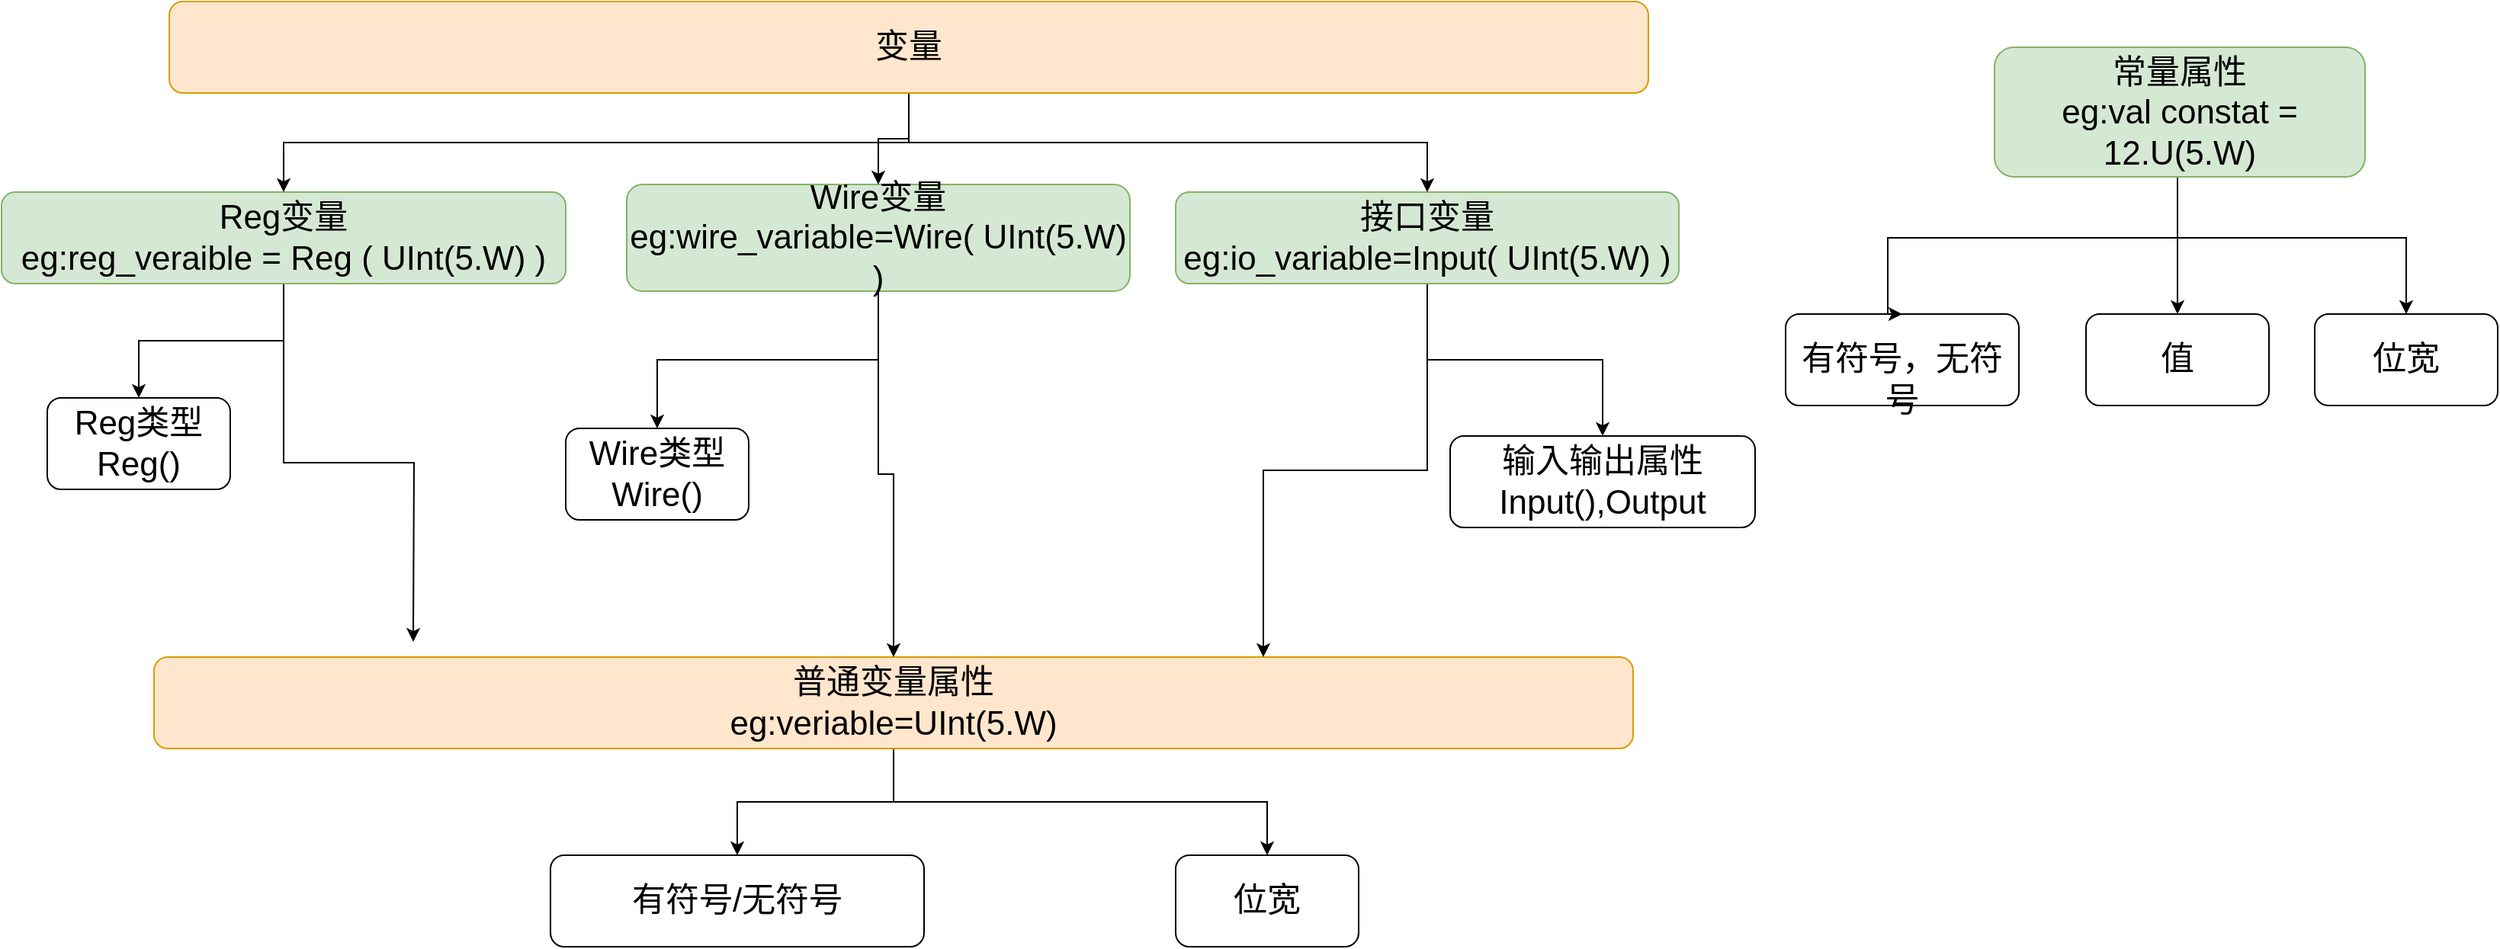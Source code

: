 <mxfile version="24.2.5" type="device">
  <diagram name="第 1 页" id="_qG186nEKhW2wkanjCZE">
    <mxGraphModel dx="3251" dy="1392" grid="1" gridSize="10" guides="1" tooltips="1" connect="1" arrows="1" fold="1" page="1" pageScale="1" pageWidth="827" pageHeight="1169" math="0" shadow="0">
      <root>
        <mxCell id="0" />
        <mxCell id="1" parent="0" />
        <mxCell id="oo9ZUfYBwvSOAuaUVDd_-1" value="位宽" style="rounded=1;whiteSpace=wrap;html=1;fontSize=22;" parent="1" vertex="1">
          <mxGeometry x="690" y="385" width="120" height="60" as="geometry" />
        </mxCell>
        <mxCell id="oo9ZUfYBwvSOAuaUVDd_-2" value="&lt;div style=&quot;font-size: 22px;&quot;&gt;&lt;br style=&quot;font-size: 22px;&quot;&gt;&lt;/div&gt;&lt;div style=&quot;font-size: 22px;&quot;&gt;有符号，无符号&lt;/div&gt;" style="rounded=1;whiteSpace=wrap;html=1;fontSize=22;" parent="1" vertex="1">
          <mxGeometry x="343" y="385" width="153" height="60" as="geometry" />
        </mxCell>
        <mxCell id="oo9ZUfYBwvSOAuaUVDd_-4" style="edgeStyle=orthogonalEdgeStyle;rounded=0;orthogonalLoop=1;jettySize=auto;html=1;exitX=0.5;exitY=1;exitDx=0;exitDy=0;fontSize=22;" parent="1" source="oo9ZUfYBwvSOAuaUVDd_-3" target="oo9ZUfYBwvSOAuaUVDd_-1" edge="1">
          <mxGeometry relative="1" as="geometry">
            <Array as="points">
              <mxPoint x="600" y="335" />
              <mxPoint x="750" y="335" />
            </Array>
          </mxGeometry>
        </mxCell>
        <mxCell id="oo9ZUfYBwvSOAuaUVDd_-5" style="edgeStyle=orthogonalEdgeStyle;rounded=0;orthogonalLoop=1;jettySize=auto;html=1;entryX=0.5;entryY=0;entryDx=0;entryDy=0;exitX=0.5;exitY=1;exitDx=0;exitDy=0;fontSize=22;" parent="1" source="oo9ZUfYBwvSOAuaUVDd_-3" target="oo9ZUfYBwvSOAuaUVDd_-2" edge="1">
          <mxGeometry relative="1" as="geometry">
            <Array as="points">
              <mxPoint x="600" y="335" />
              <mxPoint x="410" y="335" />
              <mxPoint x="410" y="385" />
            </Array>
          </mxGeometry>
        </mxCell>
        <mxCell id="oo9ZUfYBwvSOAuaUVDd_-12" style="edgeStyle=orthogonalEdgeStyle;rounded=0;orthogonalLoop=1;jettySize=auto;html=1;entryX=0.5;entryY=0;entryDx=0;entryDy=0;fontSize=22;" parent="1" source="oo9ZUfYBwvSOAuaUVDd_-3" target="oo9ZUfYBwvSOAuaUVDd_-11" edge="1">
          <mxGeometry relative="1" as="geometry">
            <Array as="points">
              <mxPoint x="600" y="315" />
              <mxPoint x="600" y="315" />
            </Array>
          </mxGeometry>
        </mxCell>
        <mxCell id="oo9ZUfYBwvSOAuaUVDd_-3" value="常量属性&lt;br style=&quot;font-size: 22px;&quot;&gt;eg:val constat = 12.U(5.W)" style="rounded=1;whiteSpace=wrap;html=1;fillColor=#d5e8d4;strokeColor=#82b366;fontSize=22;" parent="1" vertex="1">
          <mxGeometry x="480" y="210" width="243" height="85" as="geometry" />
        </mxCell>
        <mxCell id="oo9ZUfYBwvSOAuaUVDd_-6" value="有符号/无符号" style="rounded=1;whiteSpace=wrap;html=1;fontSize=22;" parent="1" vertex="1">
          <mxGeometry x="-467" y="740" width="245" height="60" as="geometry" />
        </mxCell>
        <mxCell id="oo9ZUfYBwvSOAuaUVDd_-7" value="位宽" style="rounded=1;whiteSpace=wrap;html=1;fontSize=22;" parent="1" vertex="1">
          <mxGeometry x="-57" y="740" width="120" height="60" as="geometry" />
        </mxCell>
        <mxCell id="oo9ZUfYBwvSOAuaUVDd_-8" style="edgeStyle=orthogonalEdgeStyle;rounded=0;orthogonalLoop=1;jettySize=auto;html=1;fontSize=22;" parent="1" source="oo9ZUfYBwvSOAuaUVDd_-10" target="oo9ZUfYBwvSOAuaUVDd_-6" edge="1">
          <mxGeometry relative="1" as="geometry" />
        </mxCell>
        <mxCell id="oo9ZUfYBwvSOAuaUVDd_-9" style="edgeStyle=orthogonalEdgeStyle;rounded=0;orthogonalLoop=1;jettySize=auto;html=1;fontSize=22;" parent="1" source="oo9ZUfYBwvSOAuaUVDd_-10" target="oo9ZUfYBwvSOAuaUVDd_-7" edge="1">
          <mxGeometry relative="1" as="geometry" />
        </mxCell>
        <mxCell id="oo9ZUfYBwvSOAuaUVDd_-10" value="普通变量属性&lt;br style=&quot;font-size: 22px;&quot;&gt;eg:veriable=UInt(5.W)" style="rounded=1;whiteSpace=wrap;html=1;fillColor=#ffe6cc;strokeColor=#d79b00;fontSize=22;" parent="1" vertex="1">
          <mxGeometry x="-727" y="610" width="970" height="60" as="geometry" />
        </mxCell>
        <mxCell id="oo9ZUfYBwvSOAuaUVDd_-11" value="值" style="rounded=1;whiteSpace=wrap;html=1;fontSize=22;" parent="1" vertex="1">
          <mxGeometry x="540" y="385" width="120" height="60" as="geometry" />
        </mxCell>
        <mxCell id="oo9ZUfYBwvSOAuaUVDd_-13" value="输入输出属性&lt;br style=&quot;font-size: 22px;&quot;&gt;Input(),Output" style="rounded=1;whiteSpace=wrap;html=1;fontSize=22;" parent="1" vertex="1">
          <mxGeometry x="123" y="465" width="200" height="60" as="geometry" />
        </mxCell>
        <mxCell id="oo9ZUfYBwvSOAuaUVDd_-29" style="edgeStyle=orthogonalEdgeStyle;rounded=0;orthogonalLoop=1;jettySize=auto;html=1;entryX=0.75;entryY=0;entryDx=0;entryDy=0;fontSize=22;" parent="1" source="oo9ZUfYBwvSOAuaUVDd_-14" target="oo9ZUfYBwvSOAuaUVDd_-10" edge="1">
          <mxGeometry relative="1" as="geometry" />
        </mxCell>
        <mxCell id="oo9ZUfYBwvSOAuaUVDd_-30" style="edgeStyle=orthogonalEdgeStyle;rounded=0;orthogonalLoop=1;jettySize=auto;html=1;fontSize=22;" parent="1" source="oo9ZUfYBwvSOAuaUVDd_-14" target="oo9ZUfYBwvSOAuaUVDd_-13" edge="1">
          <mxGeometry relative="1" as="geometry" />
        </mxCell>
        <mxCell id="oo9ZUfYBwvSOAuaUVDd_-14" value="接口变量&lt;br style=&quot;font-size: 22px;&quot;&gt;eg:io_variable=Input( UInt(5.W)&amp;nbsp;)" style="rounded=1;whiteSpace=wrap;html=1;fillColor=#d5e8d4;strokeColor=#82b366;fontSize=22;" parent="1" vertex="1">
          <mxGeometry x="-57" y="305" width="330" height="60" as="geometry" />
        </mxCell>
        <mxCell id="oo9ZUfYBwvSOAuaUVDd_-17" value="Wire类型&lt;div style=&quot;font-size: 22px;&quot;&gt;Wire()&lt;/div&gt;" style="rounded=1;whiteSpace=wrap;html=1;fontSize=22;" parent="1" vertex="1">
          <mxGeometry x="-457" y="460" width="120" height="60" as="geometry" />
        </mxCell>
        <mxCell id="oo9ZUfYBwvSOAuaUVDd_-20" style="edgeStyle=orthogonalEdgeStyle;rounded=0;orthogonalLoop=1;jettySize=auto;html=1;entryX=0.5;entryY=0;entryDx=0;entryDy=0;fontSize=22;" parent="1" source="oo9ZUfYBwvSOAuaUVDd_-18" target="oo9ZUfYBwvSOAuaUVDd_-17" edge="1">
          <mxGeometry relative="1" as="geometry" />
        </mxCell>
        <mxCell id="oo9ZUfYBwvSOAuaUVDd_-26" style="edgeStyle=orthogonalEdgeStyle;rounded=0;orthogonalLoop=1;jettySize=auto;html=1;fontSize=22;" parent="1" source="oo9ZUfYBwvSOAuaUVDd_-18" target="oo9ZUfYBwvSOAuaUVDd_-10" edge="1">
          <mxGeometry relative="1" as="geometry" />
        </mxCell>
        <mxCell id="oo9ZUfYBwvSOAuaUVDd_-18" value="Wire变量&lt;br style=&quot;font-size: 22px;&quot;&gt;eg:wire_variable=Wire( UInt(5.W) )" style="rounded=1;whiteSpace=wrap;html=1;fillColor=#d5e8d4;strokeColor=#82b366;fontSize=22;" parent="1" vertex="1">
          <mxGeometry x="-417" y="300" width="330" height="70" as="geometry" />
        </mxCell>
        <mxCell id="oo9ZUfYBwvSOAuaUVDd_-24" style="edgeStyle=orthogonalEdgeStyle;rounded=0;orthogonalLoop=1;jettySize=auto;html=1;fontSize=22;" parent="1" source="oo9ZUfYBwvSOAuaUVDd_-22" target="oo9ZUfYBwvSOAuaUVDd_-23" edge="1">
          <mxGeometry relative="1" as="geometry" />
        </mxCell>
        <mxCell id="oo9ZUfYBwvSOAuaUVDd_-25" style="edgeStyle=orthogonalEdgeStyle;rounded=0;orthogonalLoop=1;jettySize=auto;html=1;fontSize=22;" parent="1" source="oo9ZUfYBwvSOAuaUVDd_-22" edge="1">
          <mxGeometry relative="1" as="geometry">
            <mxPoint x="-557" y="600" as="targetPoint" />
          </mxGeometry>
        </mxCell>
        <mxCell id="oo9ZUfYBwvSOAuaUVDd_-22" value="Reg变量&lt;br style=&quot;font-size: 22px;&quot;&gt;eg:reg_veraible = Reg ( UInt(5.W)&amp;nbsp;)" style="rounded=1;whiteSpace=wrap;html=1;fillColor=#d5e8d4;strokeColor=#82b366;fontSize=22;" parent="1" vertex="1">
          <mxGeometry x="-827" y="305" width="370" height="60" as="geometry" />
        </mxCell>
        <mxCell id="oo9ZUfYBwvSOAuaUVDd_-23" value="Reg类型&lt;div style=&quot;font-size: 22px;&quot;&gt;Reg()&lt;/div&gt;" style="rounded=1;whiteSpace=wrap;html=1;fontSize=22;" parent="1" vertex="1">
          <mxGeometry x="-797" y="440" width="120" height="60" as="geometry" />
        </mxCell>
        <mxCell id="oo9ZUfYBwvSOAuaUVDd_-54" style="edgeStyle=orthogonalEdgeStyle;rounded=0;orthogonalLoop=1;jettySize=auto;html=1;fontSize=22;" parent="1" source="oo9ZUfYBwvSOAuaUVDd_-53" target="oo9ZUfYBwvSOAuaUVDd_-22" edge="1">
          <mxGeometry relative="1" as="geometry" />
        </mxCell>
        <mxCell id="oo9ZUfYBwvSOAuaUVDd_-55" style="edgeStyle=orthogonalEdgeStyle;rounded=0;orthogonalLoop=1;jettySize=auto;html=1;fontSize=22;" parent="1" source="oo9ZUfYBwvSOAuaUVDd_-53" target="oo9ZUfYBwvSOAuaUVDd_-18" edge="1">
          <mxGeometry relative="1" as="geometry" />
        </mxCell>
        <mxCell id="oo9ZUfYBwvSOAuaUVDd_-56" style="edgeStyle=orthogonalEdgeStyle;rounded=0;orthogonalLoop=1;jettySize=auto;html=1;fontSize=22;" parent="1" source="oo9ZUfYBwvSOAuaUVDd_-53" target="oo9ZUfYBwvSOAuaUVDd_-14" edge="1">
          <mxGeometry relative="1" as="geometry" />
        </mxCell>
        <mxCell id="oo9ZUfYBwvSOAuaUVDd_-53" value="变量" style="rounded=1;whiteSpace=wrap;html=1;fillColor=#ffe6cc;strokeColor=#d79b00;fontSize=22;" parent="1" vertex="1">
          <mxGeometry x="-717" y="180" width="970" height="60" as="geometry" />
        </mxCell>
      </root>
    </mxGraphModel>
  </diagram>
</mxfile>
